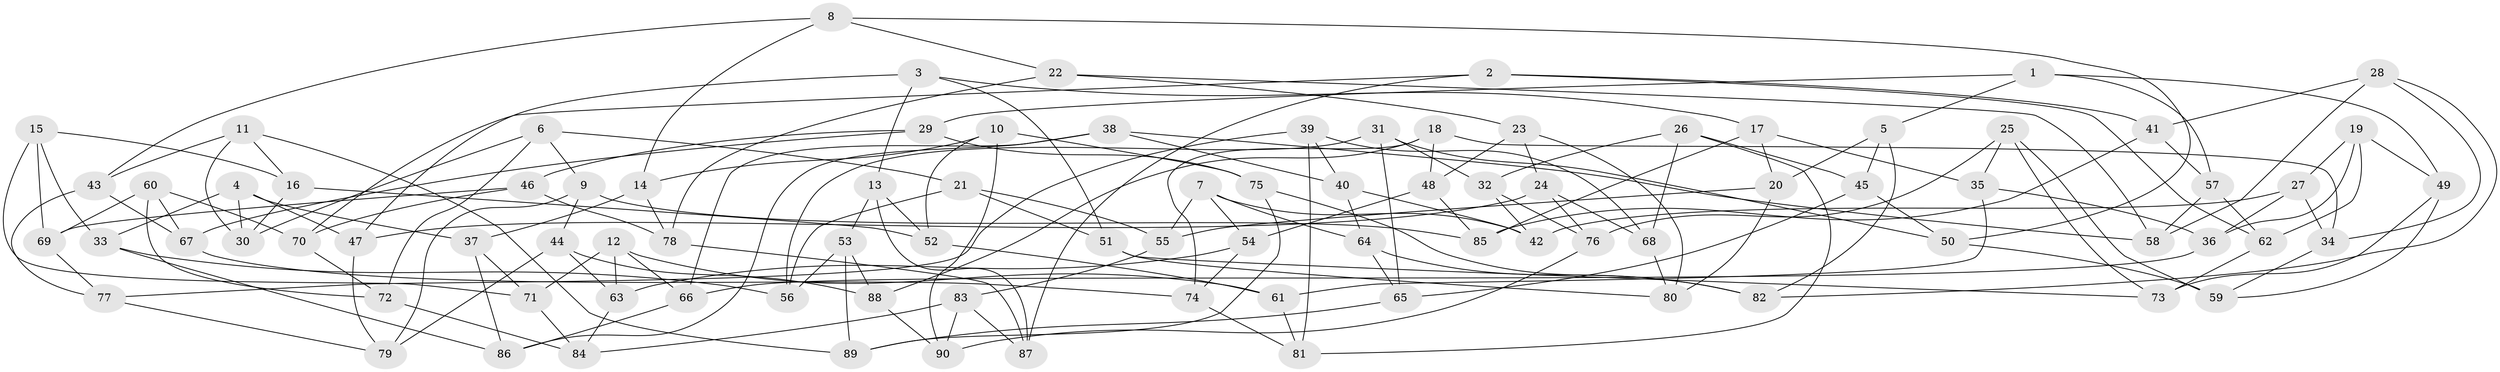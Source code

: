 // coarse degree distribution, {10: 0.05357142857142857, 3: 0.05357142857142857, 4: 0.7857142857142857, 9: 0.05357142857142857, 7: 0.03571428571428571, 8: 0.017857142857142856}
// Generated by graph-tools (version 1.1) at 2025/53/03/04/25 22:53:32]
// undirected, 90 vertices, 180 edges
graph export_dot {
  node [color=gray90,style=filled];
  1;
  2;
  3;
  4;
  5;
  6;
  7;
  8;
  9;
  10;
  11;
  12;
  13;
  14;
  15;
  16;
  17;
  18;
  19;
  20;
  21;
  22;
  23;
  24;
  25;
  26;
  27;
  28;
  29;
  30;
  31;
  32;
  33;
  34;
  35;
  36;
  37;
  38;
  39;
  40;
  41;
  42;
  43;
  44;
  45;
  46;
  47;
  48;
  49;
  50;
  51;
  52;
  53;
  54;
  55;
  56;
  57;
  58;
  59;
  60;
  61;
  62;
  63;
  64;
  65;
  66;
  67;
  68;
  69;
  70;
  71;
  72;
  73;
  74;
  75;
  76;
  77;
  78;
  79;
  80;
  81;
  82;
  83;
  84;
  85;
  86;
  87;
  88;
  89;
  90;
  1 -- 57;
  1 -- 29;
  1 -- 5;
  1 -- 49;
  2 -- 87;
  2 -- 70;
  2 -- 62;
  2 -- 41;
  3 -- 17;
  3 -- 13;
  3 -- 47;
  3 -- 51;
  4 -- 37;
  4 -- 30;
  4 -- 33;
  4 -- 47;
  5 -- 82;
  5 -- 45;
  5 -- 20;
  6 -- 9;
  6 -- 30;
  6 -- 72;
  6 -- 21;
  7 -- 42;
  7 -- 55;
  7 -- 64;
  7 -- 54;
  8 -- 22;
  8 -- 50;
  8 -- 14;
  8 -- 43;
  9 -- 85;
  9 -- 44;
  9 -- 79;
  10 -- 14;
  10 -- 90;
  10 -- 52;
  10 -- 75;
  11 -- 89;
  11 -- 43;
  11 -- 16;
  11 -- 30;
  12 -- 61;
  12 -- 63;
  12 -- 71;
  12 -- 66;
  13 -- 53;
  13 -- 87;
  13 -- 52;
  14 -- 37;
  14 -- 78;
  15 -- 69;
  15 -- 33;
  15 -- 16;
  15 -- 71;
  16 -- 30;
  16 -- 52;
  17 -- 35;
  17 -- 20;
  17 -- 85;
  18 -- 34;
  18 -- 88;
  18 -- 74;
  18 -- 48;
  19 -- 36;
  19 -- 49;
  19 -- 62;
  19 -- 27;
  20 -- 55;
  20 -- 80;
  21 -- 56;
  21 -- 55;
  21 -- 51;
  22 -- 78;
  22 -- 23;
  22 -- 58;
  23 -- 80;
  23 -- 48;
  23 -- 24;
  24 -- 76;
  24 -- 68;
  24 -- 47;
  25 -- 76;
  25 -- 35;
  25 -- 73;
  25 -- 59;
  26 -- 45;
  26 -- 32;
  26 -- 68;
  26 -- 81;
  27 -- 42;
  27 -- 34;
  27 -- 36;
  28 -- 58;
  28 -- 34;
  28 -- 82;
  28 -- 41;
  29 -- 67;
  29 -- 46;
  29 -- 75;
  31 -- 32;
  31 -- 50;
  31 -- 56;
  31 -- 65;
  32 -- 76;
  32 -- 42;
  33 -- 56;
  33 -- 86;
  34 -- 59;
  35 -- 61;
  35 -- 36;
  36 -- 66;
  37 -- 71;
  37 -- 86;
  38 -- 66;
  38 -- 86;
  38 -- 40;
  38 -- 58;
  39 -- 77;
  39 -- 81;
  39 -- 68;
  39 -- 40;
  40 -- 64;
  40 -- 42;
  41 -- 57;
  41 -- 85;
  43 -- 77;
  43 -- 67;
  44 -- 88;
  44 -- 63;
  44 -- 79;
  45 -- 65;
  45 -- 50;
  46 -- 70;
  46 -- 78;
  46 -- 69;
  47 -- 79;
  48 -- 54;
  48 -- 85;
  49 -- 73;
  49 -- 59;
  50 -- 59;
  51 -- 73;
  51 -- 80;
  52 -- 61;
  53 -- 88;
  53 -- 56;
  53 -- 89;
  54 -- 63;
  54 -- 74;
  55 -- 83;
  57 -- 58;
  57 -- 62;
  60 -- 67;
  60 -- 69;
  60 -- 70;
  60 -- 72;
  61 -- 81;
  62 -- 73;
  63 -- 84;
  64 -- 65;
  64 -- 82;
  65 -- 89;
  66 -- 86;
  67 -- 74;
  68 -- 80;
  69 -- 77;
  70 -- 72;
  71 -- 84;
  72 -- 84;
  74 -- 81;
  75 -- 89;
  75 -- 82;
  76 -- 90;
  77 -- 79;
  78 -- 87;
  83 -- 84;
  83 -- 90;
  83 -- 87;
  88 -- 90;
}

